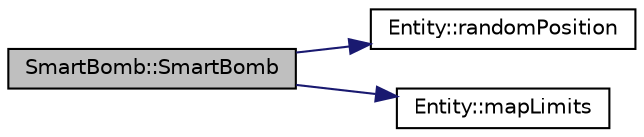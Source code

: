 digraph "SmartBomb::SmartBomb"
{
  edge [fontname="Helvetica",fontsize="10",labelfontname="Helvetica",labelfontsize="10"];
  node [fontname="Helvetica",fontsize="10",shape=record];
  rankdir="LR";
  Node1 [label="SmartBomb::SmartBomb",height=0.2,width=0.4,color="black", fillcolor="grey75", style="filled", fontcolor="black"];
  Node1 -> Node2 [color="midnightblue",fontsize="10",style="solid",fontname="Helvetica"];
  Node2 [label="Entity::randomPosition",height=0.2,width=0.4,color="black", fillcolor="white", style="filled",URL="$classEntity.html#a3120c7057bffce2c4eafb3f8abb47198"];
  Node1 -> Node3 [color="midnightblue",fontsize="10",style="solid",fontname="Helvetica"];
  Node3 [label="Entity::mapLimits",height=0.2,width=0.4,color="black", fillcolor="white", style="filled",URL="$classEntity.html#a4162bd22d1575aa696315ecda77ce694"];
}
